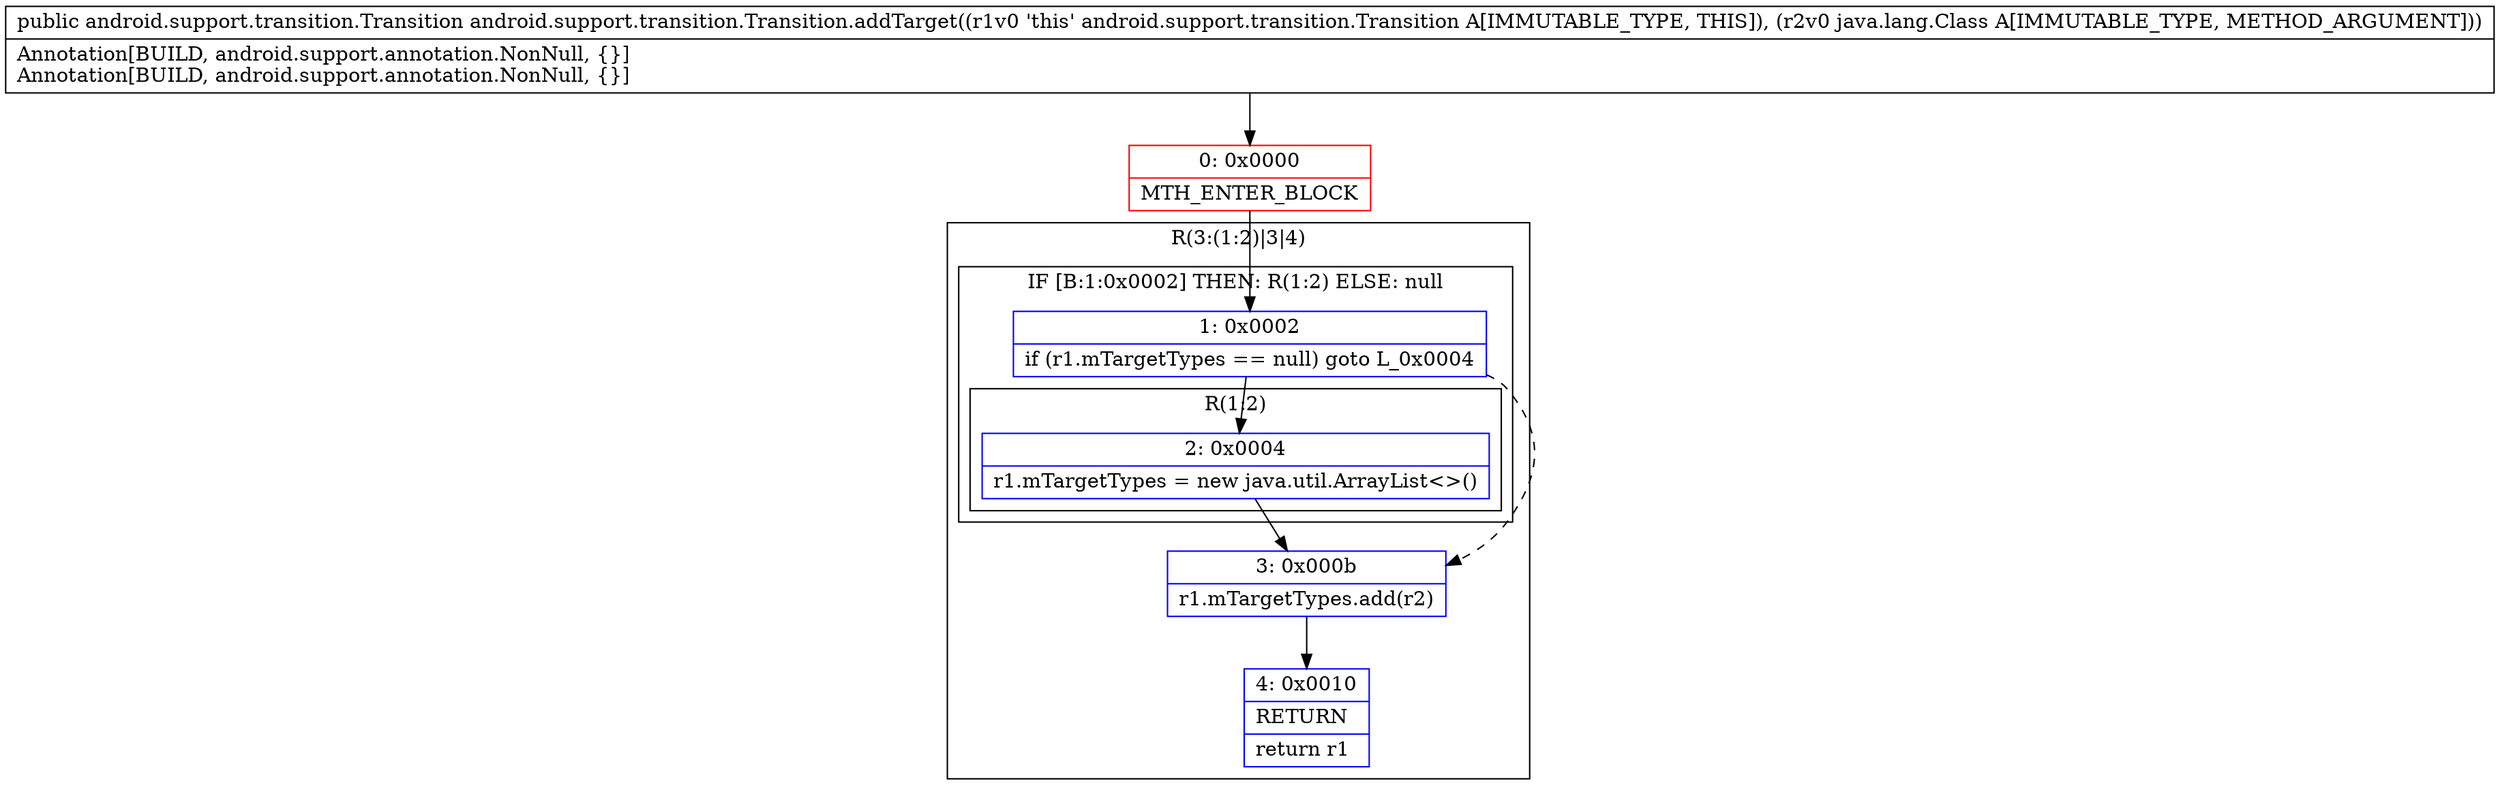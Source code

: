digraph "CFG forandroid.support.transition.Transition.addTarget(Ljava\/lang\/Class;)Landroid\/support\/transition\/Transition;" {
subgraph cluster_Region_174496714 {
label = "R(3:(1:2)|3|4)";
node [shape=record,color=blue];
subgraph cluster_IfRegion_805118783 {
label = "IF [B:1:0x0002] THEN: R(1:2) ELSE: null";
node [shape=record,color=blue];
Node_1 [shape=record,label="{1\:\ 0x0002|if (r1.mTargetTypes == null) goto L_0x0004\l}"];
subgraph cluster_Region_1364257611 {
label = "R(1:2)";
node [shape=record,color=blue];
Node_2 [shape=record,label="{2\:\ 0x0004|r1.mTargetTypes = new java.util.ArrayList\<\>()\l}"];
}
}
Node_3 [shape=record,label="{3\:\ 0x000b|r1.mTargetTypes.add(r2)\l}"];
Node_4 [shape=record,label="{4\:\ 0x0010|RETURN\l|return r1\l}"];
}
Node_0 [shape=record,color=red,label="{0\:\ 0x0000|MTH_ENTER_BLOCK\l}"];
MethodNode[shape=record,label="{public android.support.transition.Transition android.support.transition.Transition.addTarget((r1v0 'this' android.support.transition.Transition A[IMMUTABLE_TYPE, THIS]), (r2v0 java.lang.Class A[IMMUTABLE_TYPE, METHOD_ARGUMENT]))  | Annotation[BUILD, android.support.annotation.NonNull, \{\}]\lAnnotation[BUILD, android.support.annotation.NonNull, \{\}]\l}"];
MethodNode -> Node_0;
Node_1 -> Node_2;
Node_1 -> Node_3[style=dashed];
Node_2 -> Node_3;
Node_3 -> Node_4;
Node_0 -> Node_1;
}

